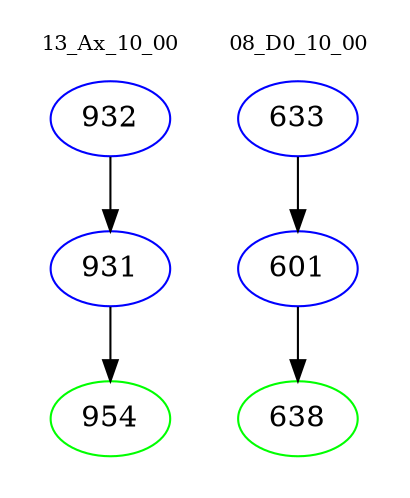 digraph{
subgraph cluster_0 {
color = white
label = "13_Ax_10_00";
fontsize=10;
T0_932 [label="932", color="blue"]
T0_932 -> T0_931 [color="black"]
T0_931 [label="931", color="blue"]
T0_931 -> T0_954 [color="black"]
T0_954 [label="954", color="green"]
}
subgraph cluster_1 {
color = white
label = "08_D0_10_00";
fontsize=10;
T1_633 [label="633", color="blue"]
T1_633 -> T1_601 [color="black"]
T1_601 [label="601", color="blue"]
T1_601 -> T1_638 [color="black"]
T1_638 [label="638", color="green"]
}
}
